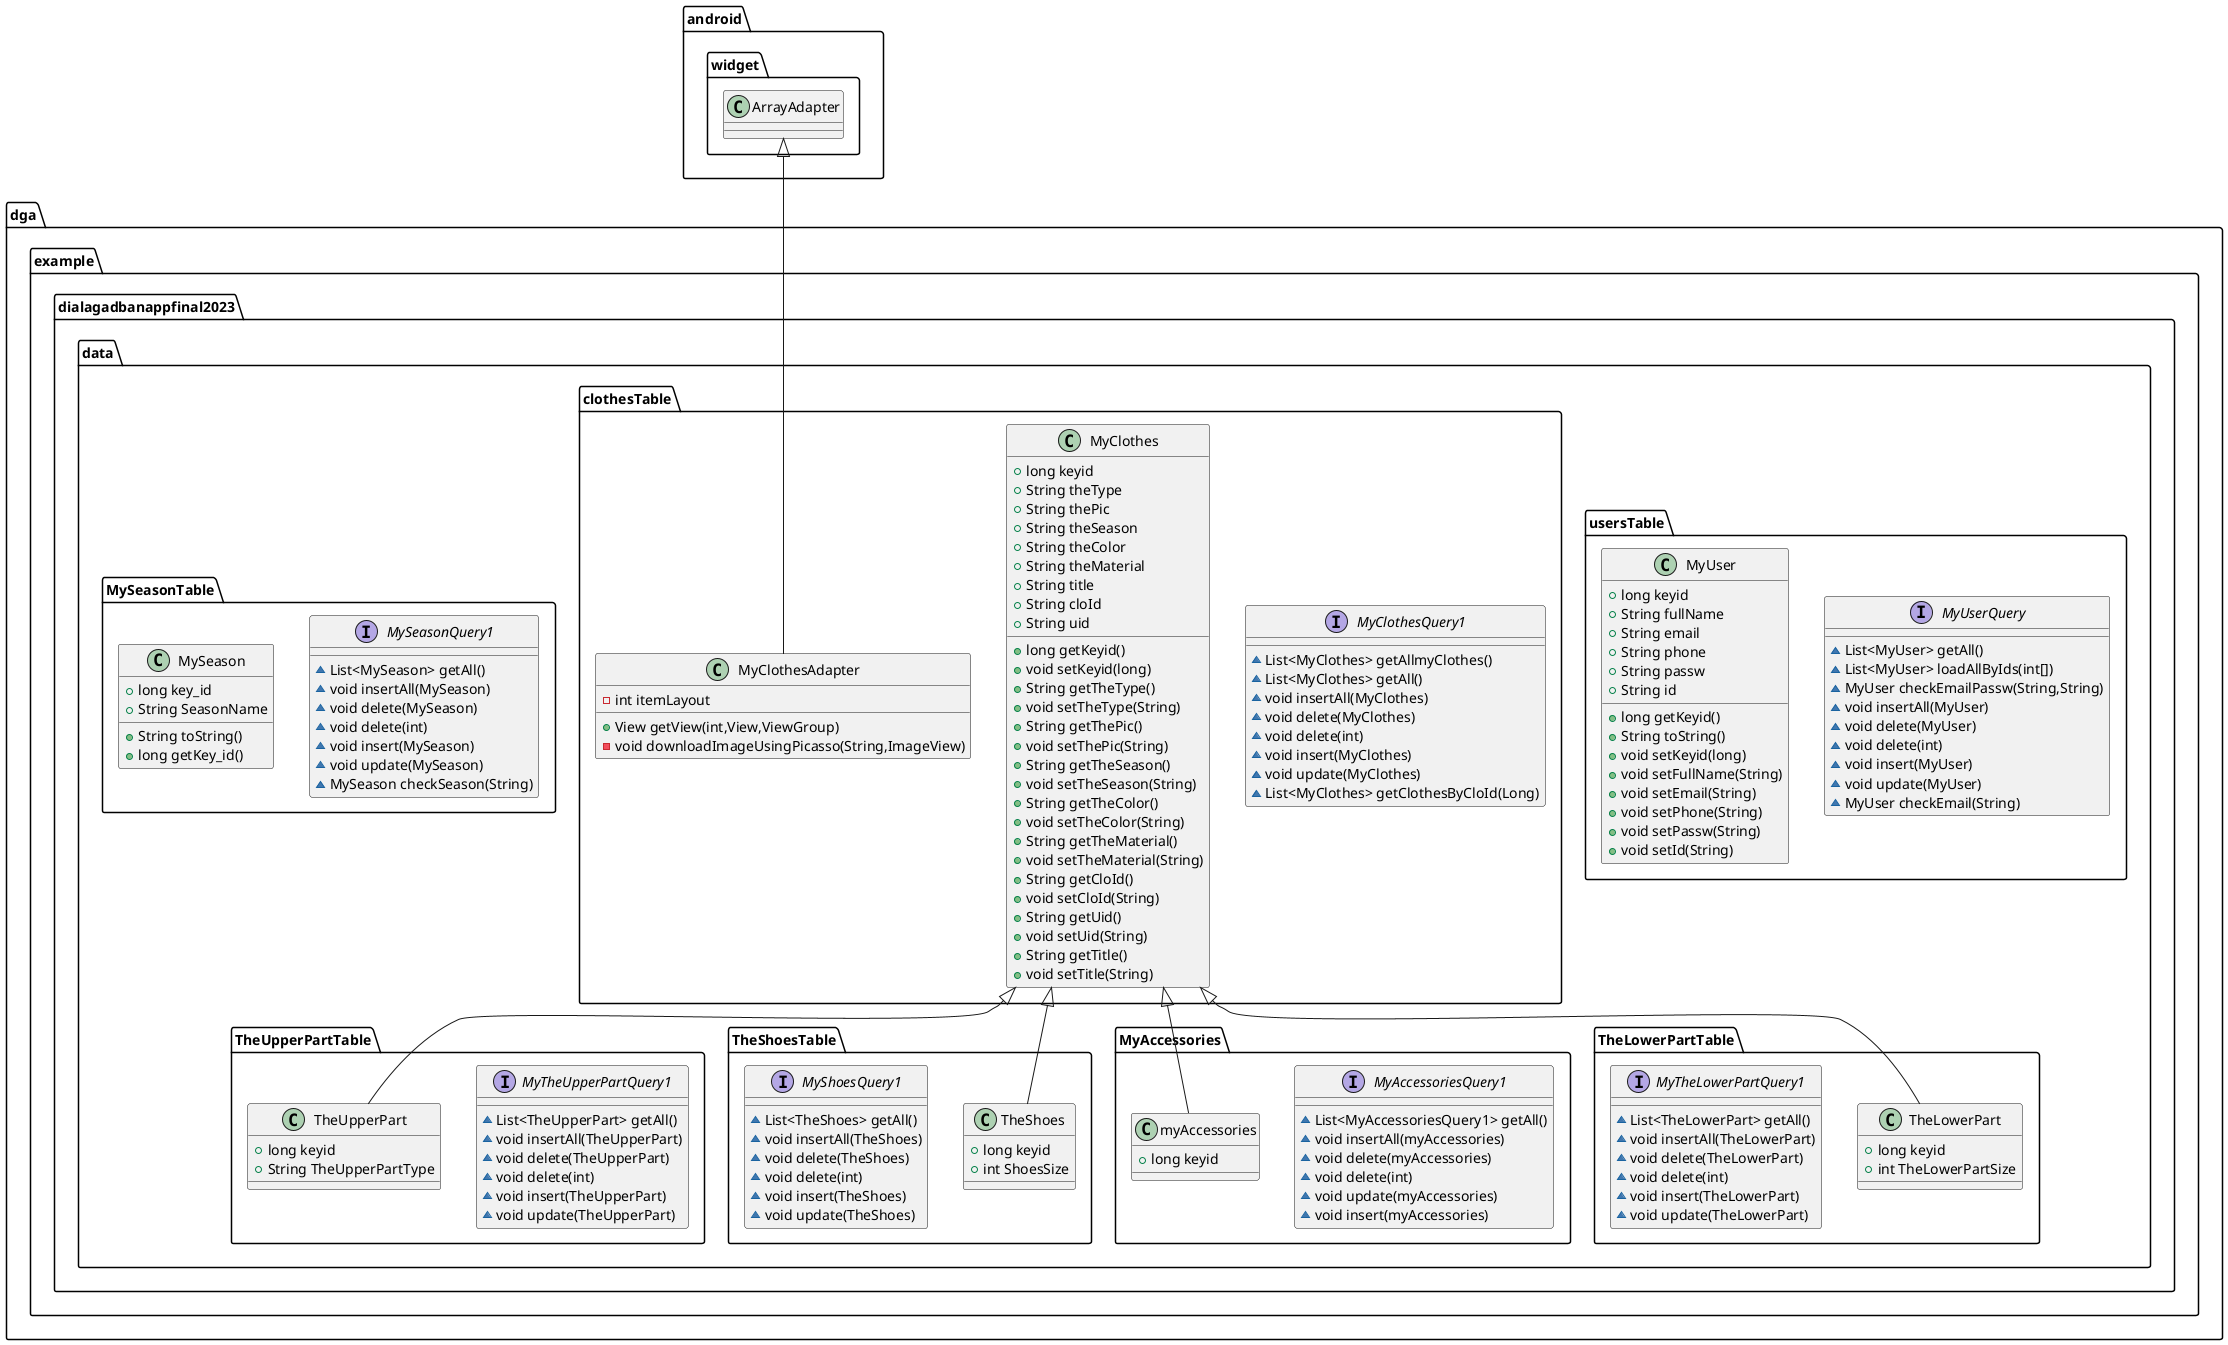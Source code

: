 @startuml
interface dga.example.dialagadbanappfinal2023.data.TheUpperPartTable.MyTheUpperPartQuery1 {
~ List<TheUpperPart> getAll()
~ void insertAll(TheUpperPart)
~ void delete(TheUpperPart)
~ void delete(int)
~ void insert(TheUpperPart)
~ void update(TheUpperPart)
}

class dga.example.dialagadbanappfinal2023.data.TheShoesTable.TheShoes {
+ long keyid
+ int ShoesSize
}

class dga.example.dialagadbanappfinal2023.data.TheUpperPartTable.TheUpperPart {
+ long keyid
+ String TheUpperPartType
}

interface dga.example.dialagadbanappfinal2023.data.usersTable.MyUserQuery {
~ List<MyUser> getAll()
~ List<MyUser> loadAllByIds(int[])
~ MyUser checkEmailPassw(String,String)
~ void insertAll(MyUser)
~ void delete(MyUser)
~ void delete(int)
~ void insert(MyUser)
~ void update(MyUser)
~ MyUser checkEmail(String)
}

interface dga.example.dialagadbanappfinal2023.data.clothesTable.MyClothesQuery1 {
~ List<MyClothes> getAllmyClothes()
~ List<MyClothes> getAll()
~ void insertAll(MyClothes)
~ void delete(MyClothes)
~ void delete(int)
~ void insert(MyClothes)
~ void update(MyClothes)
~ List<MyClothes> getClothesByCloId(Long)
}

interface dga.example.dialagadbanappfinal2023.data.MySeasonTable.MySeasonQuery1 {
~ List<MySeason> getAll()
~ void insertAll(MySeason)
~ void delete(MySeason)
~ void delete(int)
~ void insert(MySeason)
~ void update(MySeason)
~ MySeason checkSeason(String)
}

interface dga.example.dialagadbanappfinal2023.data.TheShoesTable.MyShoesQuery1 {
~ List<TheShoes> getAll()
~ void insertAll(TheShoes)
~ void delete(TheShoes)
~ void delete(int)
~ void insert(TheShoes)
~ void update(TheShoes)
}

class dga.example.dialagadbanappfinal2023.data.MySeasonTable.MySeason {
+ long key_id
+ String SeasonName
+ String toString()
+ long getKey_id()
}


interface dga.example.dialagadbanappfinal2023.data.MyAccessories.MyAccessoriesQuery1 {
~ List<MyAccessoriesQuery1> getAll()
~ void insertAll(myAccessories)
~ void delete(myAccessories)
~ void delete(int)
~ void update(myAccessories)
~ void insert(myAccessories)
}

class dga.example.dialagadbanappfinal2023.data.clothesTable.MyClothes {
+ long keyid
+ String theType
+ String thePic
+ String theSeason
+ String theColor
+ String theMaterial
+ String title
+ String cloId
+ String uid
+ long getKeyid()
+ void setKeyid(long)
+ String getTheType()
+ void setTheType(String)
+ String getThePic()
+ void setThePic(String)
+ String getTheSeason()
+ void setTheSeason(String)
+ String getTheColor()
+ void setTheColor(String)
+ String getTheMaterial()
+ void setTheMaterial(String)
+ String getCloId()
+ void setCloId(String)
+ String getUid()
+ void setUid(String)
+ String getTitle()
+ void setTitle(String)
}


class dga.example.dialagadbanappfinal2023.data.clothesTable.MyClothesAdapter {
- int itemLayout
+ View getView(int,View,ViewGroup)
- void downloadImageUsingPicasso(String,ImageView)
}


class dga.example.dialagadbanappfinal2023.data.TheLowerPartTable.TheLowerPart {
+ long keyid
+ int TheLowerPartSize
}

interface dga.example.dialagadbanappfinal2023.data.TheLowerPartTable.MyTheLowerPartQuery1 {
~ List<TheLowerPart> getAll()
~ void insertAll(TheLowerPart)
~ void delete(TheLowerPart)
~ void delete(int)
~ void insert(TheLowerPart)
~ void update(TheLowerPart)
}

class dga.example.dialagadbanappfinal2023.data.usersTable.MyUser {
+ long keyid
+ String fullName
+ String email
+ String phone
+ String passw
+ String id
+ long getKeyid()
+ String toString()
+ void setKeyid(long)
+ void setFullName(String)
+ void setEmail(String)
+ void setPhone(String)
+ void setPassw(String)
+ void setId(String)
}


class dga.example.dialagadbanappfinal2023.data.MyAccessories.myAccessories {
+ long keyid
}



dga.example.dialagadbanappfinal2023.data.clothesTable.MyClothes <|-- dga.example.dialagadbanappfinal2023.data.TheShoesTable.TheShoes
dga.example.dialagadbanappfinal2023.data.clothesTable.MyClothes <|-- dga.example.dialagadbanappfinal2023.data.TheUpperPartTable.TheUpperPart
android.widget.ArrayAdapter <|-- dga.example.dialagadbanappfinal2023.data.clothesTable.MyClothesAdapter
dga.example.dialagadbanappfinal2023.data.clothesTable.MyClothes <|-- dga.example.dialagadbanappfinal2023.data.TheLowerPartTable.TheLowerPart
dga.example.dialagadbanappfinal2023.data.clothesTable.MyClothes <|-- dga.example.dialagadbanappfinal2023.data.MyAccessories.myAccessories
@enduml